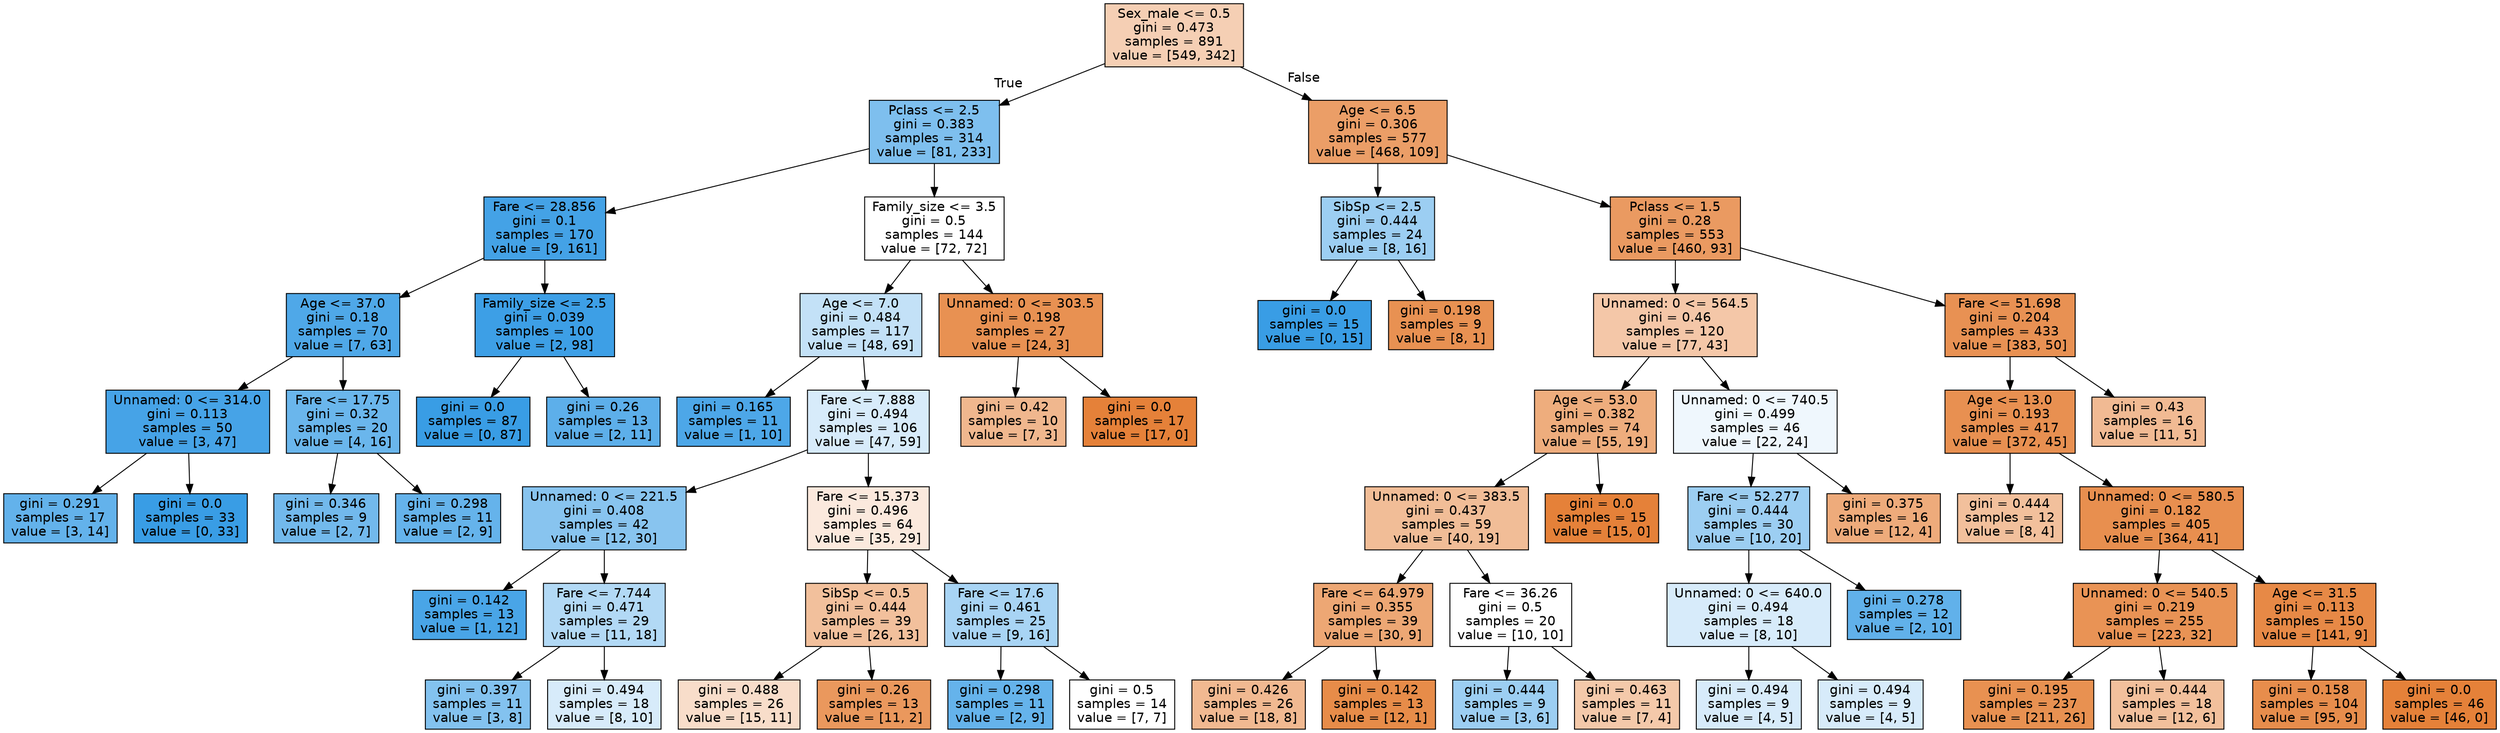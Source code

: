 digraph Tree {
node [shape=box, style="filled", color="black", fontname="helvetica"] ;
edge [fontname="helvetica"] ;
0 [label="Sex_male <= 0.5\ngini = 0.473\nsamples = 891\nvalue = [549, 342]", fillcolor="#f5cfb4"] ;
1 [label="Pclass <= 2.5\ngini = 0.383\nsamples = 314\nvalue = [81, 233]", fillcolor="#7ebfee"] ;
0 -> 1 [labeldistance=2.5, labelangle=45, headlabel="True"] ;
2 [label="Fare <= 28.856\ngini = 0.1\nsamples = 170\nvalue = [9, 161]", fillcolor="#44a2e6"] ;
1 -> 2 ;
3 [label="Age <= 37.0\ngini = 0.18\nsamples = 70\nvalue = [7, 63]", fillcolor="#4fa8e8"] ;
2 -> 3 ;
4 [label="Unnamed: 0 <= 314.0\ngini = 0.113\nsamples = 50\nvalue = [3, 47]", fillcolor="#46a3e7"] ;
3 -> 4 ;
5 [label="gini = 0.291\nsamples = 17\nvalue = [3, 14]", fillcolor="#63b2eb"] ;
4 -> 5 ;
6 [label="gini = 0.0\nsamples = 33\nvalue = [0, 33]", fillcolor="#399de5"] ;
4 -> 6 ;
7 [label="Fare <= 17.75\ngini = 0.32\nsamples = 20\nvalue = [4, 16]", fillcolor="#6ab6ec"] ;
3 -> 7 ;
8 [label="gini = 0.346\nsamples = 9\nvalue = [2, 7]", fillcolor="#72b9ec"] ;
7 -> 8 ;
9 [label="gini = 0.298\nsamples = 11\nvalue = [2, 9]", fillcolor="#65b3eb"] ;
7 -> 9 ;
10 [label="Family_size <= 2.5\ngini = 0.039\nsamples = 100\nvalue = [2, 98]", fillcolor="#3d9fe6"] ;
2 -> 10 ;
11 [label="gini = 0.0\nsamples = 87\nvalue = [0, 87]", fillcolor="#399de5"] ;
10 -> 11 ;
12 [label="gini = 0.26\nsamples = 13\nvalue = [2, 11]", fillcolor="#5dafea"] ;
10 -> 12 ;
13 [label="Family_size <= 3.5\ngini = 0.5\nsamples = 144\nvalue = [72, 72]", fillcolor="#ffffff"] ;
1 -> 13 ;
14 [label="Age <= 7.0\ngini = 0.484\nsamples = 117\nvalue = [48, 69]", fillcolor="#c3e1f7"] ;
13 -> 14 ;
15 [label="gini = 0.165\nsamples = 11\nvalue = [1, 10]", fillcolor="#4da7e8"] ;
14 -> 15 ;
16 [label="Fare <= 7.888\ngini = 0.494\nsamples = 106\nvalue = [47, 59]", fillcolor="#d7ebfa"] ;
14 -> 16 ;
17 [label="Unnamed: 0 <= 221.5\ngini = 0.408\nsamples = 42\nvalue = [12, 30]", fillcolor="#88c4ef"] ;
16 -> 17 ;
18 [label="gini = 0.142\nsamples = 13\nvalue = [1, 12]", fillcolor="#49a5e7"] ;
17 -> 18 ;
19 [label="Fare <= 7.744\ngini = 0.471\nsamples = 29\nvalue = [11, 18]", fillcolor="#b2d9f5"] ;
17 -> 19 ;
20 [label="gini = 0.397\nsamples = 11\nvalue = [3, 8]", fillcolor="#83c2ef"] ;
19 -> 20 ;
21 [label="gini = 0.494\nsamples = 18\nvalue = [8, 10]", fillcolor="#d7ebfa"] ;
19 -> 21 ;
22 [label="Fare <= 15.373\ngini = 0.496\nsamples = 64\nvalue = [35, 29]", fillcolor="#fbe9dd"] ;
16 -> 22 ;
23 [label="SibSp <= 0.5\ngini = 0.444\nsamples = 39\nvalue = [26, 13]", fillcolor="#f2c09c"] ;
22 -> 23 ;
24 [label="gini = 0.488\nsamples = 26\nvalue = [15, 11]", fillcolor="#f8ddca"] ;
23 -> 24 ;
25 [label="gini = 0.26\nsamples = 13\nvalue = [11, 2]", fillcolor="#ea985d"] ;
23 -> 25 ;
26 [label="Fare <= 17.6\ngini = 0.461\nsamples = 25\nvalue = [9, 16]", fillcolor="#a8d4f4"] ;
22 -> 26 ;
27 [label="gini = 0.298\nsamples = 11\nvalue = [2, 9]", fillcolor="#65b3eb"] ;
26 -> 27 ;
28 [label="gini = 0.5\nsamples = 14\nvalue = [7, 7]", fillcolor="#ffffff"] ;
26 -> 28 ;
29 [label="Unnamed: 0 <= 303.5\ngini = 0.198\nsamples = 27\nvalue = [24, 3]", fillcolor="#e89152"] ;
13 -> 29 ;
30 [label="gini = 0.42\nsamples = 10\nvalue = [7, 3]", fillcolor="#f0b78e"] ;
29 -> 30 ;
31 [label="gini = 0.0\nsamples = 17\nvalue = [17, 0]", fillcolor="#e58139"] ;
29 -> 31 ;
32 [label="Age <= 6.5\ngini = 0.306\nsamples = 577\nvalue = [468, 109]", fillcolor="#eb9e67"] ;
0 -> 32 [labeldistance=2.5, labelangle=-45, headlabel="False"] ;
33 [label="SibSp <= 2.5\ngini = 0.444\nsamples = 24\nvalue = [8, 16]", fillcolor="#9ccef2"] ;
32 -> 33 ;
34 [label="gini = 0.0\nsamples = 15\nvalue = [0, 15]", fillcolor="#399de5"] ;
33 -> 34 ;
35 [label="gini = 0.198\nsamples = 9\nvalue = [8, 1]", fillcolor="#e89152"] ;
33 -> 35 ;
36 [label="Pclass <= 1.5\ngini = 0.28\nsamples = 553\nvalue = [460, 93]", fillcolor="#ea9a61"] ;
32 -> 36 ;
37 [label="Unnamed: 0 <= 564.5\ngini = 0.46\nsamples = 120\nvalue = [77, 43]", fillcolor="#f4c7a8"] ;
36 -> 37 ;
38 [label="Age <= 53.0\ngini = 0.382\nsamples = 74\nvalue = [55, 19]", fillcolor="#eead7d"] ;
37 -> 38 ;
39 [label="Unnamed: 0 <= 383.5\ngini = 0.437\nsamples = 59\nvalue = [40, 19]", fillcolor="#f1bd97"] ;
38 -> 39 ;
40 [label="Fare <= 64.979\ngini = 0.355\nsamples = 39\nvalue = [30, 9]", fillcolor="#eda774"] ;
39 -> 40 ;
41 [label="gini = 0.426\nsamples = 26\nvalue = [18, 8]", fillcolor="#f1b991"] ;
40 -> 41 ;
42 [label="gini = 0.142\nsamples = 13\nvalue = [12, 1]", fillcolor="#e78c49"] ;
40 -> 42 ;
43 [label="Fare <= 36.26\ngini = 0.5\nsamples = 20\nvalue = [10, 10]", fillcolor="#ffffff"] ;
39 -> 43 ;
44 [label="gini = 0.444\nsamples = 9\nvalue = [3, 6]", fillcolor="#9ccef2"] ;
43 -> 44 ;
45 [label="gini = 0.463\nsamples = 11\nvalue = [7, 4]", fillcolor="#f4c9aa"] ;
43 -> 45 ;
46 [label="gini = 0.0\nsamples = 15\nvalue = [15, 0]", fillcolor="#e58139"] ;
38 -> 46 ;
47 [label="Unnamed: 0 <= 740.5\ngini = 0.499\nsamples = 46\nvalue = [22, 24]", fillcolor="#eff7fd"] ;
37 -> 47 ;
48 [label="Fare <= 52.277\ngini = 0.444\nsamples = 30\nvalue = [10, 20]", fillcolor="#9ccef2"] ;
47 -> 48 ;
49 [label="Unnamed: 0 <= 640.0\ngini = 0.494\nsamples = 18\nvalue = [8, 10]", fillcolor="#d7ebfa"] ;
48 -> 49 ;
50 [label="gini = 0.494\nsamples = 9\nvalue = [4, 5]", fillcolor="#d7ebfa"] ;
49 -> 50 ;
51 [label="gini = 0.494\nsamples = 9\nvalue = [4, 5]", fillcolor="#d7ebfa"] ;
49 -> 51 ;
52 [label="gini = 0.278\nsamples = 12\nvalue = [2, 10]", fillcolor="#61b1ea"] ;
48 -> 52 ;
53 [label="gini = 0.375\nsamples = 16\nvalue = [12, 4]", fillcolor="#eeab7b"] ;
47 -> 53 ;
54 [label="Fare <= 51.698\ngini = 0.204\nsamples = 433\nvalue = [383, 50]", fillcolor="#e89153"] ;
36 -> 54 ;
55 [label="Age <= 13.0\ngini = 0.193\nsamples = 417\nvalue = [372, 45]", fillcolor="#e89051"] ;
54 -> 55 ;
56 [label="gini = 0.444\nsamples = 12\nvalue = [8, 4]", fillcolor="#f2c09c"] ;
55 -> 56 ;
57 [label="Unnamed: 0 <= 580.5\ngini = 0.182\nsamples = 405\nvalue = [364, 41]", fillcolor="#e88f4f"] ;
55 -> 57 ;
58 [label="Unnamed: 0 <= 540.5\ngini = 0.219\nsamples = 255\nvalue = [223, 32]", fillcolor="#e99355"] ;
57 -> 58 ;
59 [label="gini = 0.195\nsamples = 237\nvalue = [211, 26]", fillcolor="#e89151"] ;
58 -> 59 ;
60 [label="gini = 0.444\nsamples = 18\nvalue = [12, 6]", fillcolor="#f2c09c"] ;
58 -> 60 ;
61 [label="Age <= 31.5\ngini = 0.113\nsamples = 150\nvalue = [141, 9]", fillcolor="#e78946"] ;
57 -> 61 ;
62 [label="gini = 0.158\nsamples = 104\nvalue = [95, 9]", fillcolor="#e78d4c"] ;
61 -> 62 ;
63 [label="gini = 0.0\nsamples = 46\nvalue = [46, 0]", fillcolor="#e58139"] ;
61 -> 63 ;
64 [label="gini = 0.43\nsamples = 16\nvalue = [11, 5]", fillcolor="#f1ba93"] ;
54 -> 64 ;
}